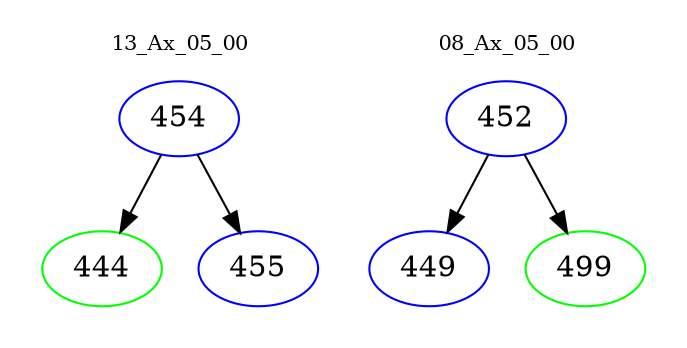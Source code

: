 digraph{
subgraph cluster_0 {
color = white
label = "13_Ax_05_00";
fontsize=10;
T0_454 [label="454", color="blue"]
T0_454 -> T0_444 [color="black"]
T0_444 [label="444", color="green"]
T0_454 -> T0_455 [color="black"]
T0_455 [label="455", color="blue"]
}
subgraph cluster_1 {
color = white
label = "08_Ax_05_00";
fontsize=10;
T1_452 [label="452", color="blue"]
T1_452 -> T1_449 [color="black"]
T1_449 [label="449", color="blue"]
T1_452 -> T1_499 [color="black"]
T1_499 [label="499", color="green"]
}
}
